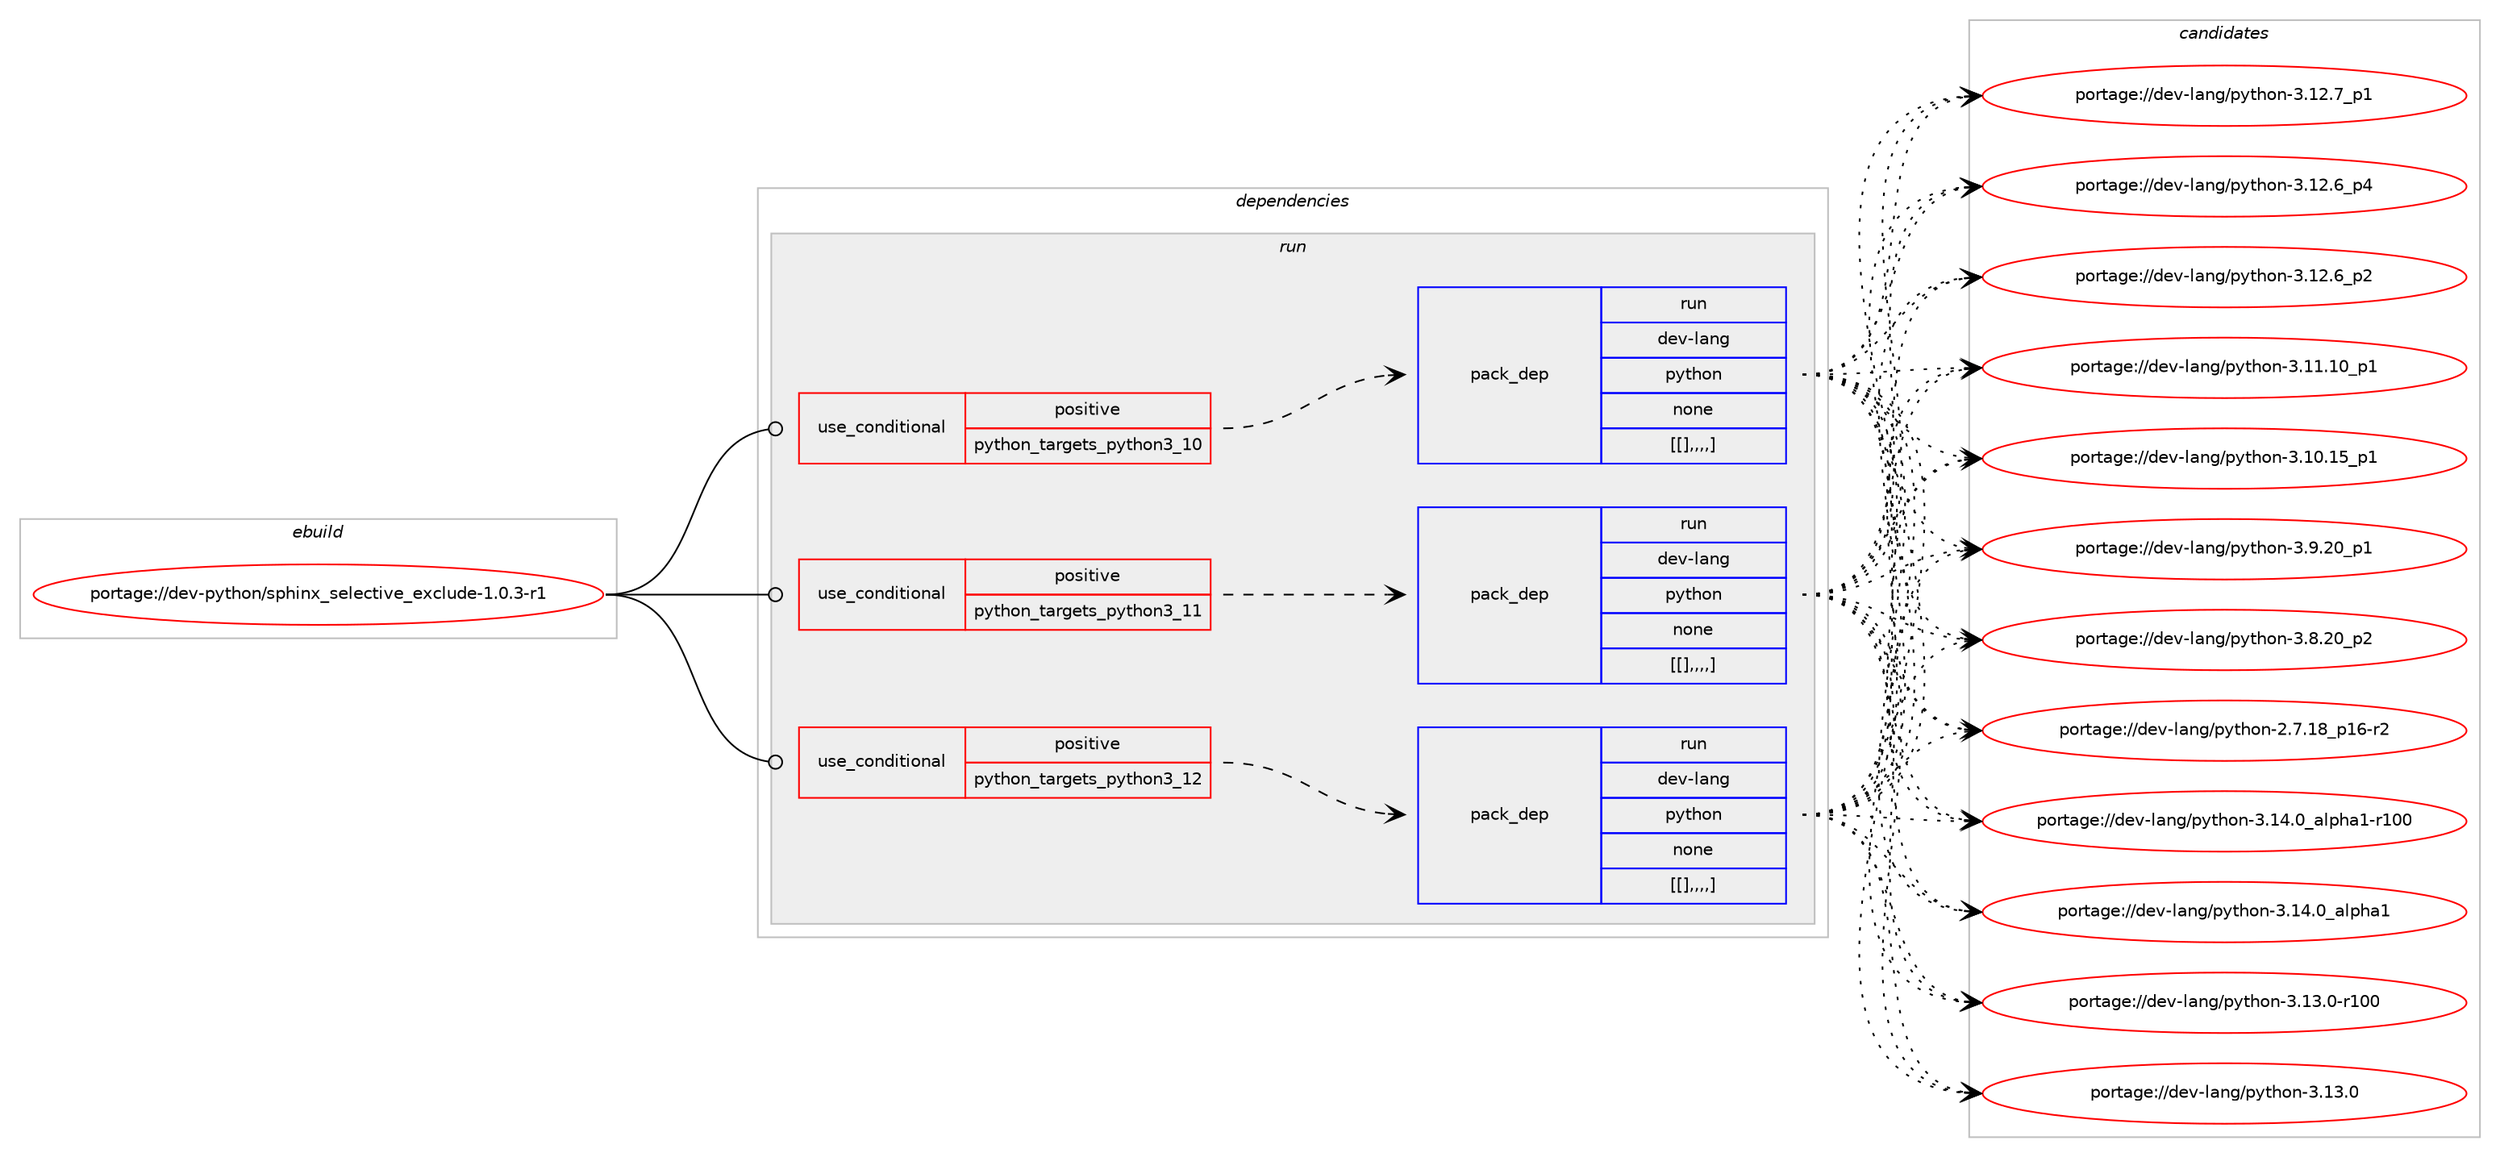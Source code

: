 digraph prolog {

# *************
# Graph options
# *************

newrank=true;
concentrate=true;
compound=true;
graph [rankdir=LR,fontname=Helvetica,fontsize=10,ranksep=1.5];#, ranksep=2.5, nodesep=0.2];
edge  [arrowhead=vee];
node  [fontname=Helvetica,fontsize=10];

# **********
# The ebuild
# **********

subgraph cluster_leftcol {
color=gray;
label=<<i>ebuild</i>>;
id [label="portage://dev-python/sphinx_selective_exclude-1.0.3-r1", color=red, width=4, href="../dev-python/sphinx_selective_exclude-1.0.3-r1.svg"];
}

# ****************
# The dependencies
# ****************

subgraph cluster_midcol {
color=gray;
label=<<i>dependencies</i>>;
subgraph cluster_compile {
fillcolor="#eeeeee";
style=filled;
label=<<i>compile</i>>;
}
subgraph cluster_compileandrun {
fillcolor="#eeeeee";
style=filled;
label=<<i>compile and run</i>>;
}
subgraph cluster_run {
fillcolor="#eeeeee";
style=filled;
label=<<i>run</i>>;
subgraph cond42738 {
dependency171143 [label=<<TABLE BORDER="0" CELLBORDER="1" CELLSPACING="0" CELLPADDING="4"><TR><TD ROWSPAN="3" CELLPADDING="10">use_conditional</TD></TR><TR><TD>positive</TD></TR><TR><TD>python_targets_python3_10</TD></TR></TABLE>>, shape=none, color=red];
subgraph pack127087 {
dependency171210 [label=<<TABLE BORDER="0" CELLBORDER="1" CELLSPACING="0" CELLPADDING="4" WIDTH="220"><TR><TD ROWSPAN="6" CELLPADDING="30">pack_dep</TD></TR><TR><TD WIDTH="110">run</TD></TR><TR><TD>dev-lang</TD></TR><TR><TD>python</TD></TR><TR><TD>none</TD></TR><TR><TD>[[],,,,]</TD></TR></TABLE>>, shape=none, color=blue];
}
dependency171143:e -> dependency171210:w [weight=20,style="dashed",arrowhead="vee"];
}
id:e -> dependency171143:w [weight=20,style="solid",arrowhead="odot"];
subgraph cond42775 {
dependency171230 [label=<<TABLE BORDER="0" CELLBORDER="1" CELLSPACING="0" CELLPADDING="4"><TR><TD ROWSPAN="3" CELLPADDING="10">use_conditional</TD></TR><TR><TD>positive</TD></TR><TR><TD>python_targets_python3_11</TD></TR></TABLE>>, shape=none, color=red];
subgraph pack127122 {
dependency171249 [label=<<TABLE BORDER="0" CELLBORDER="1" CELLSPACING="0" CELLPADDING="4" WIDTH="220"><TR><TD ROWSPAN="6" CELLPADDING="30">pack_dep</TD></TR><TR><TD WIDTH="110">run</TD></TR><TR><TD>dev-lang</TD></TR><TR><TD>python</TD></TR><TR><TD>none</TD></TR><TR><TD>[[],,,,]</TD></TR></TABLE>>, shape=none, color=blue];
}
dependency171230:e -> dependency171249:w [weight=20,style="dashed",arrowhead="vee"];
}
id:e -> dependency171230:w [weight=20,style="solid",arrowhead="odot"];
subgraph cond42792 {
dependency171266 [label=<<TABLE BORDER="0" CELLBORDER="1" CELLSPACING="0" CELLPADDING="4"><TR><TD ROWSPAN="3" CELLPADDING="10">use_conditional</TD></TR><TR><TD>positive</TD></TR><TR><TD>python_targets_python3_12</TD></TR></TABLE>>, shape=none, color=red];
subgraph pack127135 {
dependency171270 [label=<<TABLE BORDER="0" CELLBORDER="1" CELLSPACING="0" CELLPADDING="4" WIDTH="220"><TR><TD ROWSPAN="6" CELLPADDING="30">pack_dep</TD></TR><TR><TD WIDTH="110">run</TD></TR><TR><TD>dev-lang</TD></TR><TR><TD>python</TD></TR><TR><TD>none</TD></TR><TR><TD>[[],,,,]</TD></TR></TABLE>>, shape=none, color=blue];
}
dependency171266:e -> dependency171270:w [weight=20,style="dashed",arrowhead="vee"];
}
id:e -> dependency171266:w [weight=20,style="solid",arrowhead="odot"];
}
}

# **************
# The candidates
# **************

subgraph cluster_choices {
rank=same;
color=gray;
label=<<i>candidates</i>>;

subgraph choice126898 {
color=black;
nodesep=1;
choice100101118451089711010347112121116104111110455146495246489597108112104974945114494848 [label="portage://dev-lang/python-3.14.0_alpha1-r100", color=red, width=4,href="../dev-lang/python-3.14.0_alpha1-r100.svg"];
choice1001011184510897110103471121211161041111104551464952464895971081121049749 [label="portage://dev-lang/python-3.14.0_alpha1", color=red, width=4,href="../dev-lang/python-3.14.0_alpha1.svg"];
choice1001011184510897110103471121211161041111104551464951464845114494848 [label="portage://dev-lang/python-3.13.0-r100", color=red, width=4,href="../dev-lang/python-3.13.0-r100.svg"];
choice10010111845108971101034711212111610411111045514649514648 [label="portage://dev-lang/python-3.13.0", color=red, width=4,href="../dev-lang/python-3.13.0.svg"];
choice100101118451089711010347112121116104111110455146495046559511249 [label="portage://dev-lang/python-3.12.7_p1", color=red, width=4,href="../dev-lang/python-3.12.7_p1.svg"];
choice100101118451089711010347112121116104111110455146495046549511252 [label="portage://dev-lang/python-3.12.6_p4", color=red, width=4,href="../dev-lang/python-3.12.6_p4.svg"];
choice100101118451089711010347112121116104111110455146495046549511250 [label="portage://dev-lang/python-3.12.6_p2", color=red, width=4,href="../dev-lang/python-3.12.6_p2.svg"];
choice10010111845108971101034711212111610411111045514649494649489511249 [label="portage://dev-lang/python-3.11.10_p1", color=red, width=4,href="../dev-lang/python-3.11.10_p1.svg"];
choice10010111845108971101034711212111610411111045514649484649539511249 [label="portage://dev-lang/python-3.10.15_p1", color=red, width=4,href="../dev-lang/python-3.10.15_p1.svg"];
choice100101118451089711010347112121116104111110455146574650489511249 [label="portage://dev-lang/python-3.9.20_p1", color=red, width=4,href="../dev-lang/python-3.9.20_p1.svg"];
choice100101118451089711010347112121116104111110455146564650489511250 [label="portage://dev-lang/python-3.8.20_p2", color=red, width=4,href="../dev-lang/python-3.8.20_p2.svg"];
choice100101118451089711010347112121116104111110455046554649569511249544511450 [label="portage://dev-lang/python-2.7.18_p16-r2", color=red, width=4,href="../dev-lang/python-2.7.18_p16-r2.svg"];
dependency171210:e -> choice100101118451089711010347112121116104111110455146495246489597108112104974945114494848:w [style=dotted,weight="100"];
dependency171210:e -> choice1001011184510897110103471121211161041111104551464952464895971081121049749:w [style=dotted,weight="100"];
dependency171210:e -> choice1001011184510897110103471121211161041111104551464951464845114494848:w [style=dotted,weight="100"];
dependency171210:e -> choice10010111845108971101034711212111610411111045514649514648:w [style=dotted,weight="100"];
dependency171210:e -> choice100101118451089711010347112121116104111110455146495046559511249:w [style=dotted,weight="100"];
dependency171210:e -> choice100101118451089711010347112121116104111110455146495046549511252:w [style=dotted,weight="100"];
dependency171210:e -> choice100101118451089711010347112121116104111110455146495046549511250:w [style=dotted,weight="100"];
dependency171210:e -> choice10010111845108971101034711212111610411111045514649494649489511249:w [style=dotted,weight="100"];
dependency171210:e -> choice10010111845108971101034711212111610411111045514649484649539511249:w [style=dotted,weight="100"];
dependency171210:e -> choice100101118451089711010347112121116104111110455146574650489511249:w [style=dotted,weight="100"];
dependency171210:e -> choice100101118451089711010347112121116104111110455146564650489511250:w [style=dotted,weight="100"];
dependency171210:e -> choice100101118451089711010347112121116104111110455046554649569511249544511450:w [style=dotted,weight="100"];
}
subgraph choice126904 {
color=black;
nodesep=1;
choice100101118451089711010347112121116104111110455146495246489597108112104974945114494848 [label="portage://dev-lang/python-3.14.0_alpha1-r100", color=red, width=4,href="../dev-lang/python-3.14.0_alpha1-r100.svg"];
choice1001011184510897110103471121211161041111104551464952464895971081121049749 [label="portage://dev-lang/python-3.14.0_alpha1", color=red, width=4,href="../dev-lang/python-3.14.0_alpha1.svg"];
choice1001011184510897110103471121211161041111104551464951464845114494848 [label="portage://dev-lang/python-3.13.0-r100", color=red, width=4,href="../dev-lang/python-3.13.0-r100.svg"];
choice10010111845108971101034711212111610411111045514649514648 [label="portage://dev-lang/python-3.13.0", color=red, width=4,href="../dev-lang/python-3.13.0.svg"];
choice100101118451089711010347112121116104111110455146495046559511249 [label="portage://dev-lang/python-3.12.7_p1", color=red, width=4,href="../dev-lang/python-3.12.7_p1.svg"];
choice100101118451089711010347112121116104111110455146495046549511252 [label="portage://dev-lang/python-3.12.6_p4", color=red, width=4,href="../dev-lang/python-3.12.6_p4.svg"];
choice100101118451089711010347112121116104111110455146495046549511250 [label="portage://dev-lang/python-3.12.6_p2", color=red, width=4,href="../dev-lang/python-3.12.6_p2.svg"];
choice10010111845108971101034711212111610411111045514649494649489511249 [label="portage://dev-lang/python-3.11.10_p1", color=red, width=4,href="../dev-lang/python-3.11.10_p1.svg"];
choice10010111845108971101034711212111610411111045514649484649539511249 [label="portage://dev-lang/python-3.10.15_p1", color=red, width=4,href="../dev-lang/python-3.10.15_p1.svg"];
choice100101118451089711010347112121116104111110455146574650489511249 [label="portage://dev-lang/python-3.9.20_p1", color=red, width=4,href="../dev-lang/python-3.9.20_p1.svg"];
choice100101118451089711010347112121116104111110455146564650489511250 [label="portage://dev-lang/python-3.8.20_p2", color=red, width=4,href="../dev-lang/python-3.8.20_p2.svg"];
choice100101118451089711010347112121116104111110455046554649569511249544511450 [label="portage://dev-lang/python-2.7.18_p16-r2", color=red, width=4,href="../dev-lang/python-2.7.18_p16-r2.svg"];
dependency171249:e -> choice100101118451089711010347112121116104111110455146495246489597108112104974945114494848:w [style=dotted,weight="100"];
dependency171249:e -> choice1001011184510897110103471121211161041111104551464952464895971081121049749:w [style=dotted,weight="100"];
dependency171249:e -> choice1001011184510897110103471121211161041111104551464951464845114494848:w [style=dotted,weight="100"];
dependency171249:e -> choice10010111845108971101034711212111610411111045514649514648:w [style=dotted,weight="100"];
dependency171249:e -> choice100101118451089711010347112121116104111110455146495046559511249:w [style=dotted,weight="100"];
dependency171249:e -> choice100101118451089711010347112121116104111110455146495046549511252:w [style=dotted,weight="100"];
dependency171249:e -> choice100101118451089711010347112121116104111110455146495046549511250:w [style=dotted,weight="100"];
dependency171249:e -> choice10010111845108971101034711212111610411111045514649494649489511249:w [style=dotted,weight="100"];
dependency171249:e -> choice10010111845108971101034711212111610411111045514649484649539511249:w [style=dotted,weight="100"];
dependency171249:e -> choice100101118451089711010347112121116104111110455146574650489511249:w [style=dotted,weight="100"];
dependency171249:e -> choice100101118451089711010347112121116104111110455146564650489511250:w [style=dotted,weight="100"];
dependency171249:e -> choice100101118451089711010347112121116104111110455046554649569511249544511450:w [style=dotted,weight="100"];
}
subgraph choice126938 {
color=black;
nodesep=1;
choice100101118451089711010347112121116104111110455146495246489597108112104974945114494848 [label="portage://dev-lang/python-3.14.0_alpha1-r100", color=red, width=4,href="../dev-lang/python-3.14.0_alpha1-r100.svg"];
choice1001011184510897110103471121211161041111104551464952464895971081121049749 [label="portage://dev-lang/python-3.14.0_alpha1", color=red, width=4,href="../dev-lang/python-3.14.0_alpha1.svg"];
choice1001011184510897110103471121211161041111104551464951464845114494848 [label="portage://dev-lang/python-3.13.0-r100", color=red, width=4,href="../dev-lang/python-3.13.0-r100.svg"];
choice10010111845108971101034711212111610411111045514649514648 [label="portage://dev-lang/python-3.13.0", color=red, width=4,href="../dev-lang/python-3.13.0.svg"];
choice100101118451089711010347112121116104111110455146495046559511249 [label="portage://dev-lang/python-3.12.7_p1", color=red, width=4,href="../dev-lang/python-3.12.7_p1.svg"];
choice100101118451089711010347112121116104111110455146495046549511252 [label="portage://dev-lang/python-3.12.6_p4", color=red, width=4,href="../dev-lang/python-3.12.6_p4.svg"];
choice100101118451089711010347112121116104111110455146495046549511250 [label="portage://dev-lang/python-3.12.6_p2", color=red, width=4,href="../dev-lang/python-3.12.6_p2.svg"];
choice10010111845108971101034711212111610411111045514649494649489511249 [label="portage://dev-lang/python-3.11.10_p1", color=red, width=4,href="../dev-lang/python-3.11.10_p1.svg"];
choice10010111845108971101034711212111610411111045514649484649539511249 [label="portage://dev-lang/python-3.10.15_p1", color=red, width=4,href="../dev-lang/python-3.10.15_p1.svg"];
choice100101118451089711010347112121116104111110455146574650489511249 [label="portage://dev-lang/python-3.9.20_p1", color=red, width=4,href="../dev-lang/python-3.9.20_p1.svg"];
choice100101118451089711010347112121116104111110455146564650489511250 [label="portage://dev-lang/python-3.8.20_p2", color=red, width=4,href="../dev-lang/python-3.8.20_p2.svg"];
choice100101118451089711010347112121116104111110455046554649569511249544511450 [label="portage://dev-lang/python-2.7.18_p16-r2", color=red, width=4,href="../dev-lang/python-2.7.18_p16-r2.svg"];
dependency171270:e -> choice100101118451089711010347112121116104111110455146495246489597108112104974945114494848:w [style=dotted,weight="100"];
dependency171270:e -> choice1001011184510897110103471121211161041111104551464952464895971081121049749:w [style=dotted,weight="100"];
dependency171270:e -> choice1001011184510897110103471121211161041111104551464951464845114494848:w [style=dotted,weight="100"];
dependency171270:e -> choice10010111845108971101034711212111610411111045514649514648:w [style=dotted,weight="100"];
dependency171270:e -> choice100101118451089711010347112121116104111110455146495046559511249:w [style=dotted,weight="100"];
dependency171270:e -> choice100101118451089711010347112121116104111110455146495046549511252:w [style=dotted,weight="100"];
dependency171270:e -> choice100101118451089711010347112121116104111110455146495046549511250:w [style=dotted,weight="100"];
dependency171270:e -> choice10010111845108971101034711212111610411111045514649494649489511249:w [style=dotted,weight="100"];
dependency171270:e -> choice10010111845108971101034711212111610411111045514649484649539511249:w [style=dotted,weight="100"];
dependency171270:e -> choice100101118451089711010347112121116104111110455146574650489511249:w [style=dotted,weight="100"];
dependency171270:e -> choice100101118451089711010347112121116104111110455146564650489511250:w [style=dotted,weight="100"];
dependency171270:e -> choice100101118451089711010347112121116104111110455046554649569511249544511450:w [style=dotted,weight="100"];
}
}

}
